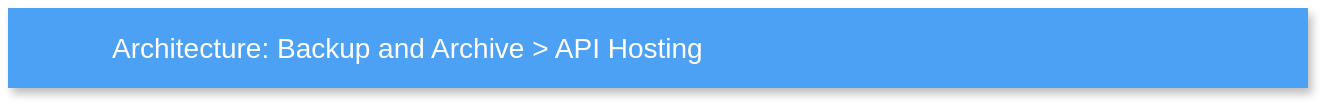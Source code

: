 <mxfile version="24.2.2" type="device">
  <diagram id="f106602c-feb2-e66a-4537-3a34d633f6aa" name="Page-1">
    <mxGraphModel dx="1026" dy="684" grid="1" gridSize="10" guides="1" tooltips="1" connect="1" arrows="1" fold="1" page="1" pageScale="1" pageWidth="1169" pageHeight="827" background="none" math="0" shadow="0">
      <root>
        <mxCell id="0" />
        <mxCell id="1" parent="0" />
        <mxCell id="Lif8JBEafslfNm7ranTe-4" value="Architecture: Backup and Archive &amp;gt; API Hosting" style="fillColor=#4DA1F5;strokeColor=none;shadow=1;gradientColor=none;fontSize=14;align=left;spacingLeft=50;fontColor=#ffffff;html=1;" parent="1" vertex="1">
          <mxGeometry x="180" y="120" width="650" height="40" as="geometry" />
        </mxCell>
      </root>
    </mxGraphModel>
  </diagram>
</mxfile>
